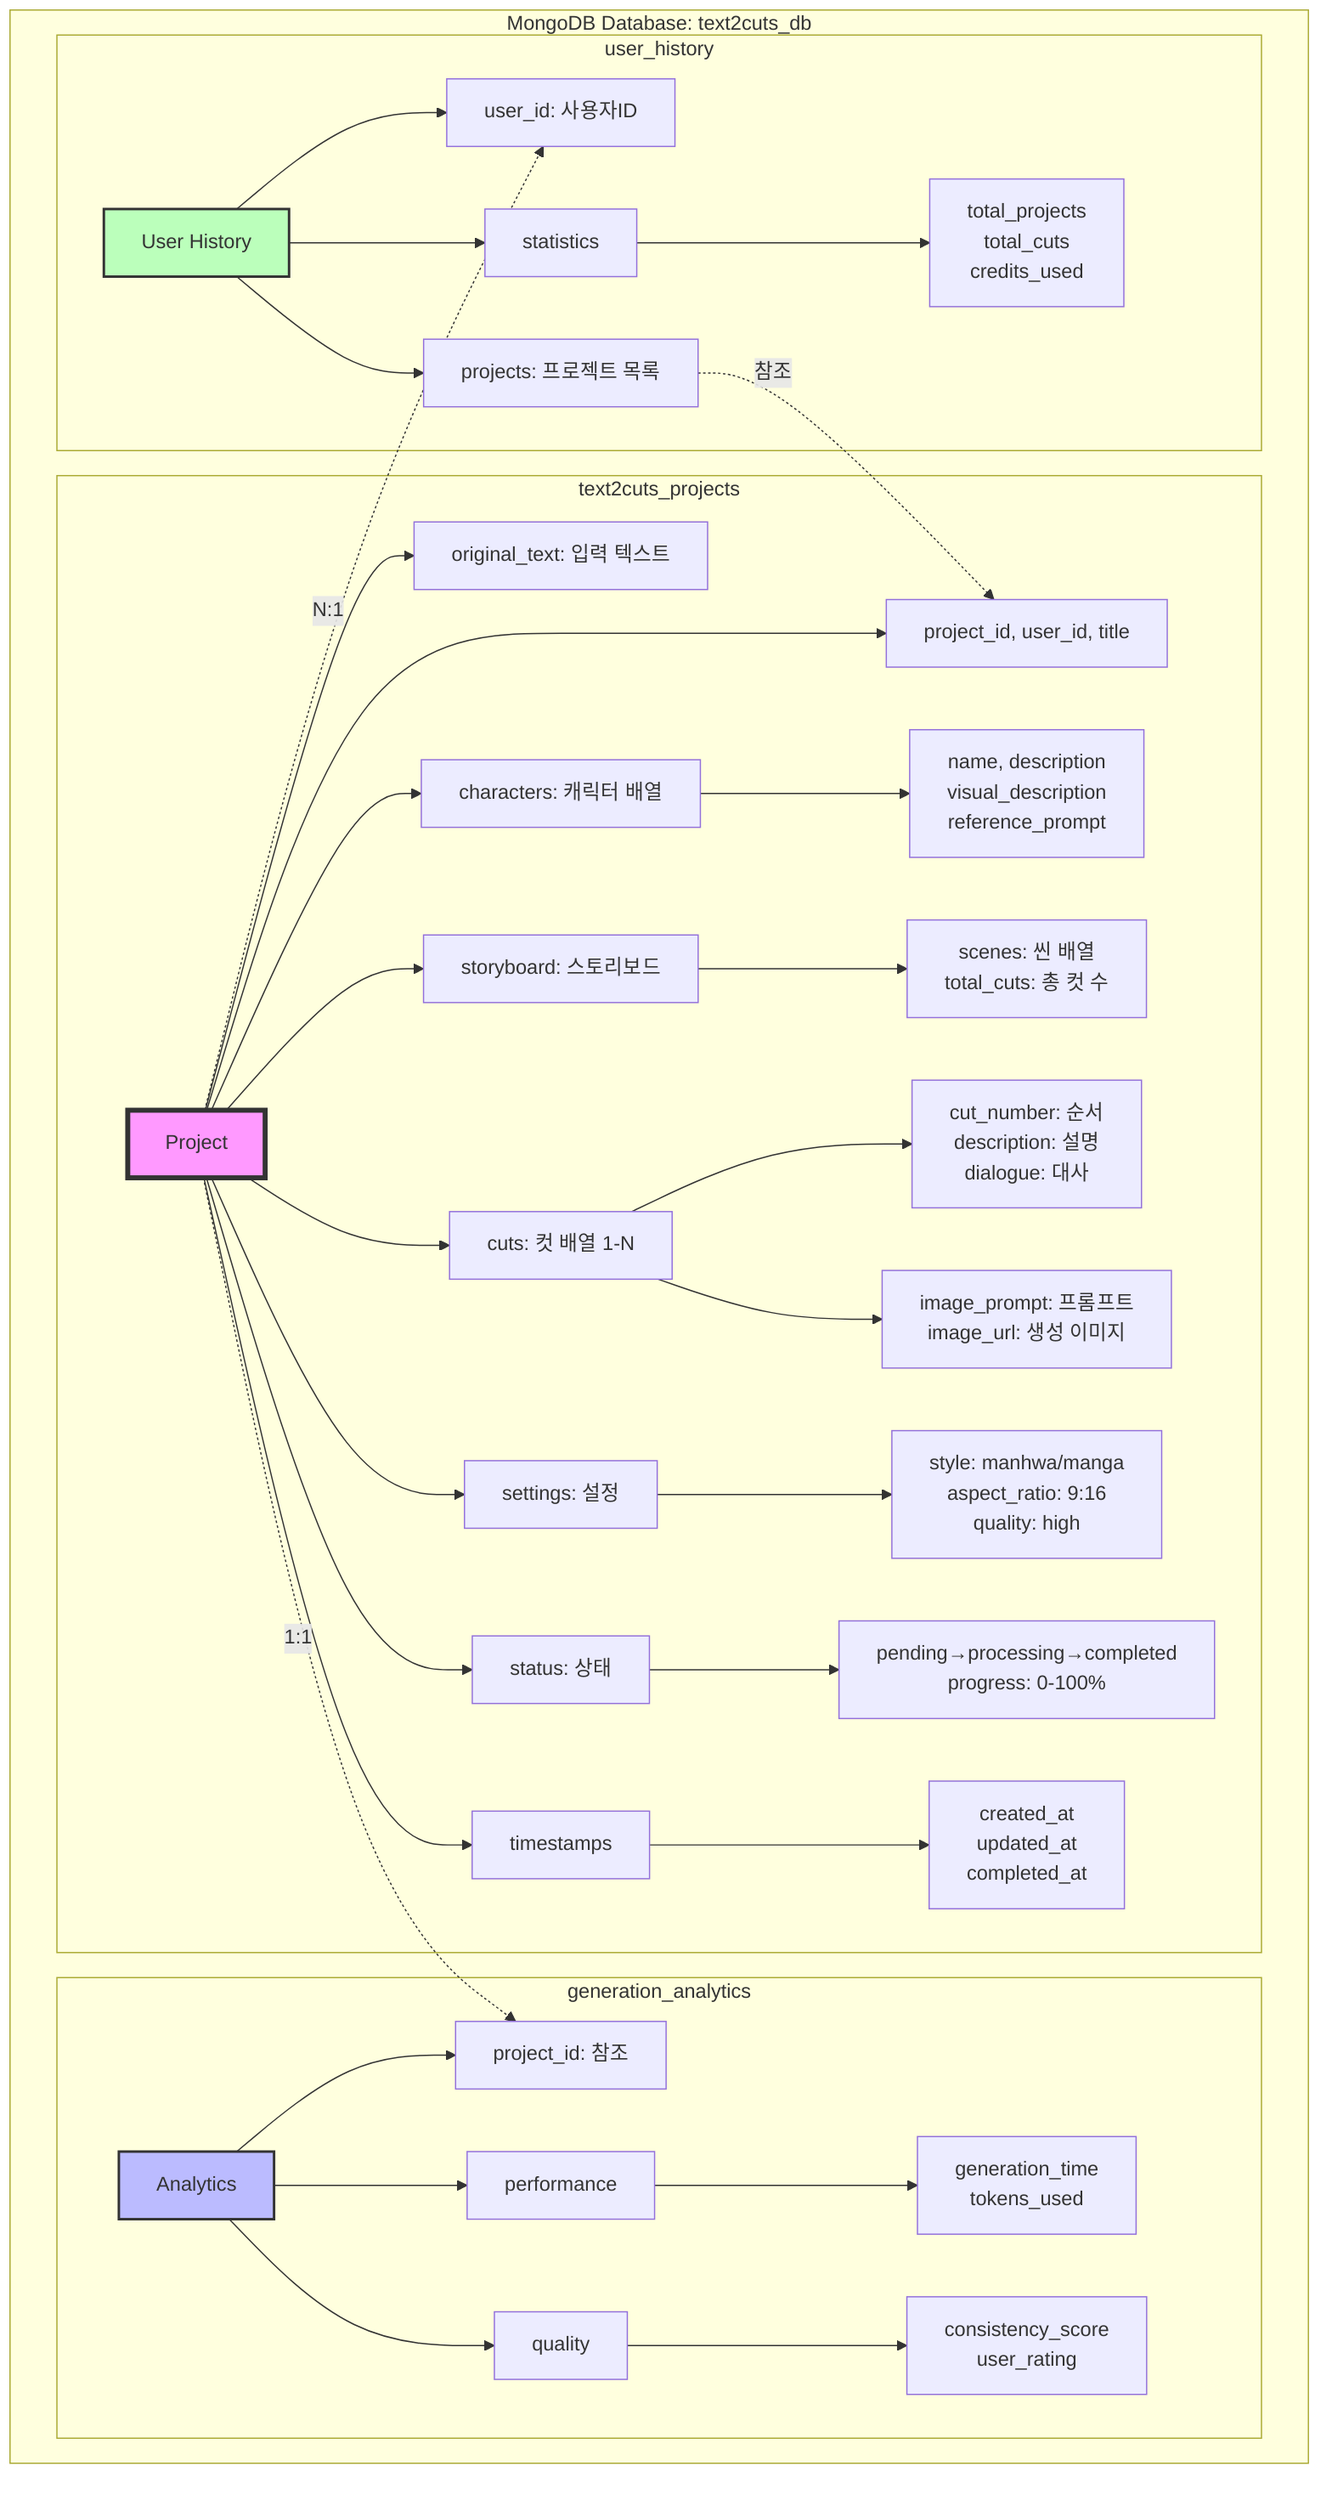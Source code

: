 graph TB
    subgraph "MongoDB Database: text2cuts_db"
        subgraph "text2cuts_projects"
            P[Project]
            P --> P1[project_id, user_id, title]
            P --> P2[original_text: 입력 텍스트]
            P --> P3[characters: 캐릭터 배열]
            P3 --> P3A[name, description<br/>visual_description<br/>reference_prompt]
            P --> P4[storyboard: 스토리보드]
            P4 --> P4A[scenes: 씬 배열<br/>total_cuts: 총 컷 수]
            P --> P5[cuts: 컷 배열 1-N]
            P5 --> P5A[cut_number: 순서<br/>description: 설명<br/>dialogue: 대사]
            P5 --> P5B[image_prompt: 프롬프트<br/>image_url: 생성 이미지]
            P --> P6[settings: 설정]
            P6 --> P6A[style: manhwa/manga<br/>aspect_ratio: 9:16<br/>quality: high]
            P --> P7[status: 상태]
            P7 --> P7A[pending→processing→completed<br/>progress: 0-100%]
            P --> P8[timestamps]
            P8 --> P8A[created_at<br/>updated_at<br/>completed_at]
        end
        
        subgraph "generation_analytics"
            A[Analytics]
            A --> A1[project_id: 참조]
            A --> A2[performance]
            A2 --> A2A[generation_time<br/>tokens_used]
            A --> A3[quality]
            A3 --> A3A[consistency_score<br/>user_rating]
        end
        
        subgraph "user_history"
            U[User History]
            U --> U1[user_id: 사용자ID]
            U --> U2[projects: 프로젝트 목록]
            U --> U3[statistics]
            U3 --> U3A[total_projects<br/>total_cuts<br/>credits_used]
        end
    end
    
    P -.->|1:1| A1
    P -.->|N:1| U1
    U2 -.->|참조| P1
    
    style P fill:#f9f,stroke:#333,stroke-width:4px
    style A fill:#bbf,stroke:#333,stroke-width:2px
    style U fill:#bfb,stroke:#333,stroke-width:2px